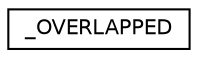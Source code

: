 digraph G
{
  edge [fontname="Helvetica",fontsize="10",labelfontname="Helvetica",labelfontsize="10"];
  node [fontname="Helvetica",fontsize="10",shape=record];
  rankdir="LR";
  Node1 [label="_OVERLAPPED",height=0.2,width=0.4,color="black", fillcolor="white", style="filled",URL="$struct___o_v_e_r_l_a_p_p_e_d.html"];
}
